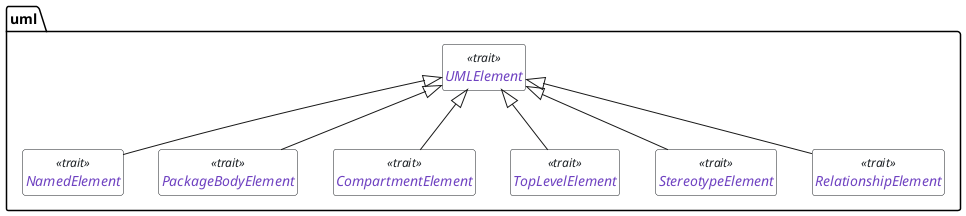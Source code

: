 @startuml
abstract class uml.UMLElement << trait >>
abstract class uml.NamedElement << trait >>
abstract class uml.PackageBodyElement << trait >>
abstract class uml.CompartmentElement << trait >>
abstract class uml.TopLevelElement << trait >>
abstract class uml.StereotypeElement << trait >>
abstract class uml.RelationshipElement << trait >>

uml.UMLElement <|-- uml.StereotypeElement 
uml.UMLElement <|-- uml.TopLevelElement 
uml.UMLElement <|-- uml.CompartmentElement 
uml.UMLElement <|-- uml.PackageBodyElement 
uml.UMLElement <|-- uml.NamedElement 
uml.UMLElement <|-- uml.RelationshipElement 

hide circle 
hide members 
skinparam defaultFontName Source Code Pro

skinparam ClassStereotypeFontColor #1b1f23

skinparam class {
    BackgroundColor White
    BorderColor #1b1f23
    ArrowColor #1b1f23
    FontColor #6f42c1
}

skinparam note {
    BackgroundColor White
    BorderColor #1b1f23
    ArrowColor #1b1f23
    FontColor #d73a49
}


skinparam stereotype {
    FontColor #d73a49
}
@enduml 